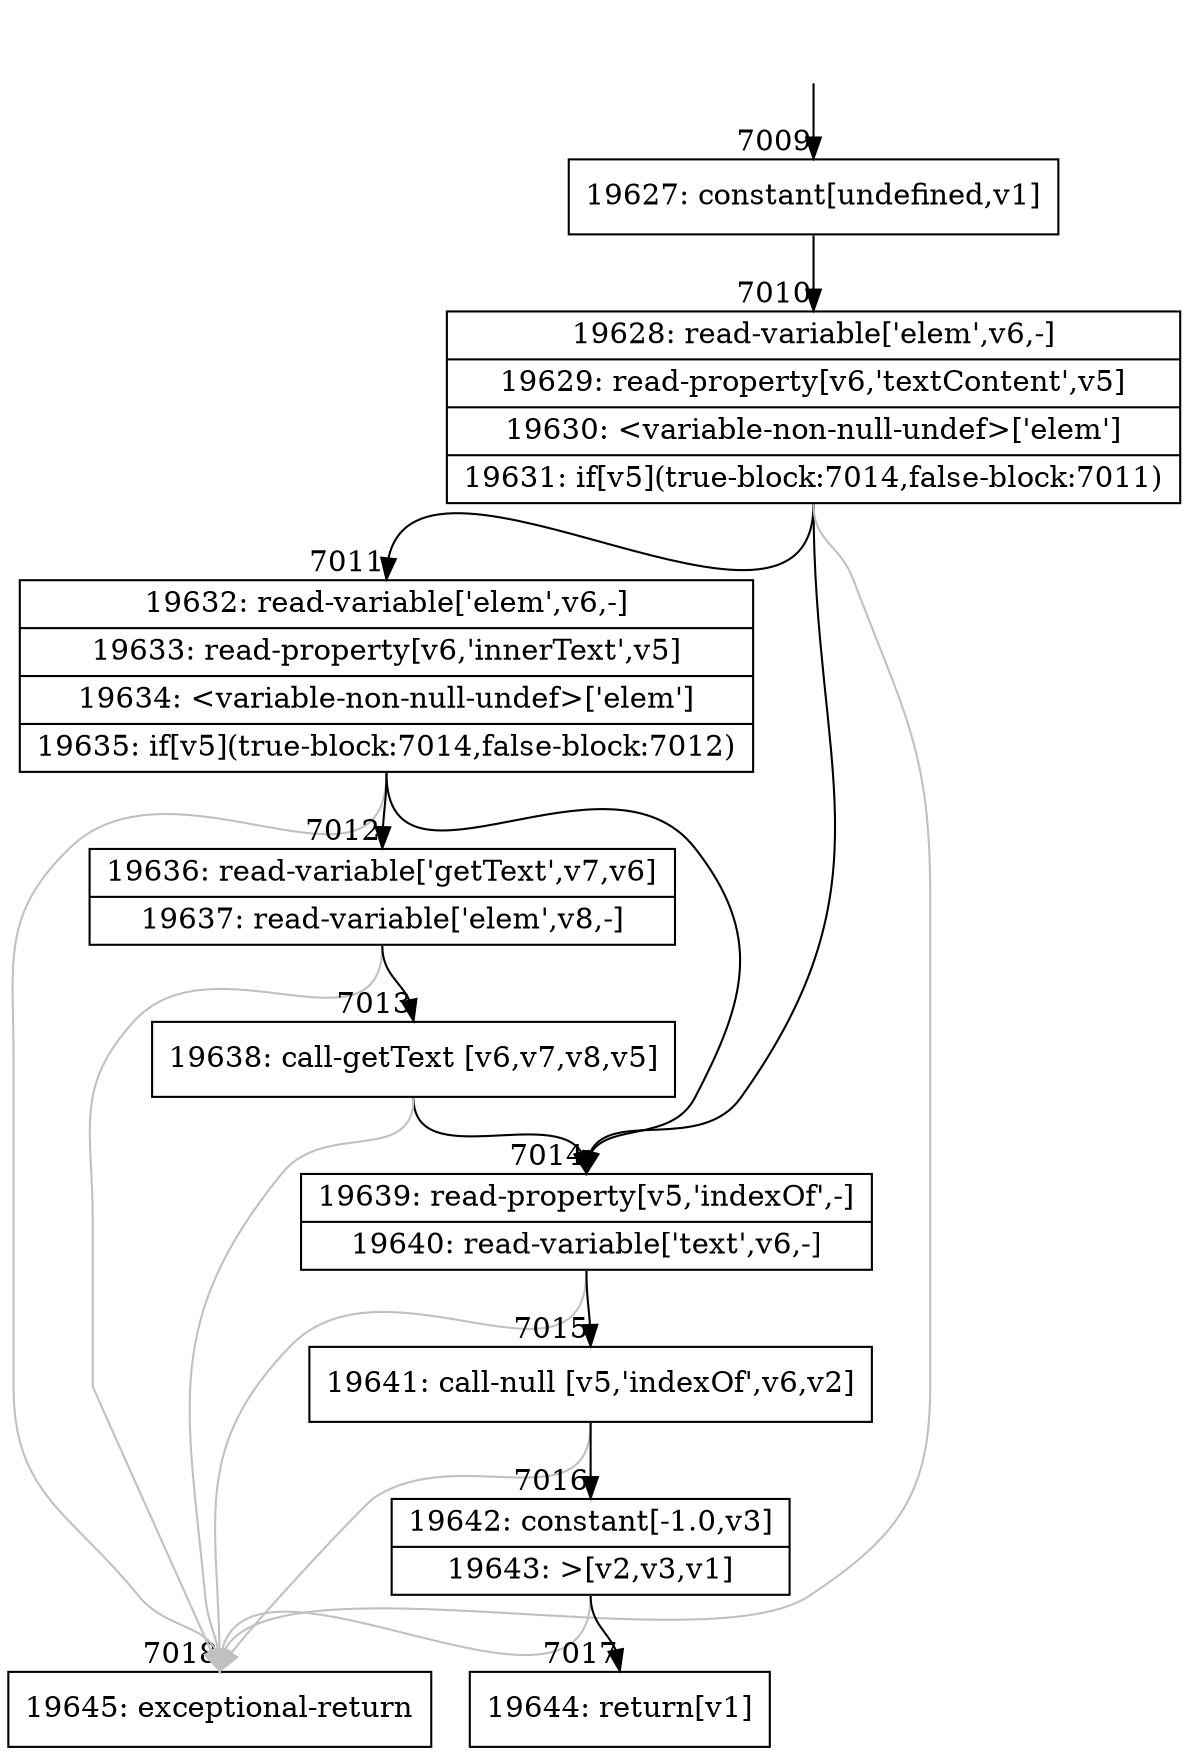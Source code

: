digraph {
rankdir="TD"
BB_entry537[shape=none,label=""];
BB_entry537 -> BB7009 [tailport=s, headport=n, headlabel="    7009"]
BB7009 [shape=record label="{19627: constant[undefined,v1]}" ] 
BB7009 -> BB7010 [tailport=s, headport=n, headlabel="      7010"]
BB7010 [shape=record label="{19628: read-variable['elem',v6,-]|19629: read-property[v6,'textContent',v5]|19630: \<variable-non-null-undef\>['elem']|19631: if[v5](true-block:7014,false-block:7011)}" ] 
BB7010 -> BB7014 [tailport=s, headport=n, headlabel="      7014"]
BB7010 -> BB7011 [tailport=s, headport=n, headlabel="      7011"]
BB7010 -> BB7018 [tailport=s, headport=n, color=gray, headlabel="      7018"]
BB7011 [shape=record label="{19632: read-variable['elem',v6,-]|19633: read-property[v6,'innerText',v5]|19634: \<variable-non-null-undef\>['elem']|19635: if[v5](true-block:7014,false-block:7012)}" ] 
BB7011 -> BB7014 [tailport=s, headport=n]
BB7011 -> BB7012 [tailport=s, headport=n, headlabel="      7012"]
BB7011 -> BB7018 [tailport=s, headport=n, color=gray]
BB7012 [shape=record label="{19636: read-variable['getText',v7,v6]|19637: read-variable['elem',v8,-]}" ] 
BB7012 -> BB7013 [tailport=s, headport=n, headlabel="      7013"]
BB7012 -> BB7018 [tailport=s, headport=n, color=gray]
BB7013 [shape=record label="{19638: call-getText [v6,v7,v8,v5]}" ] 
BB7013 -> BB7014 [tailport=s, headport=n]
BB7013 -> BB7018 [tailport=s, headport=n, color=gray]
BB7014 [shape=record label="{19639: read-property[v5,'indexOf',-]|19640: read-variable['text',v6,-]}" ] 
BB7014 -> BB7015 [tailport=s, headport=n, headlabel="      7015"]
BB7014 -> BB7018 [tailport=s, headport=n, color=gray]
BB7015 [shape=record label="{19641: call-null [v5,'indexOf',v6,v2]}" ] 
BB7015 -> BB7016 [tailport=s, headport=n, headlabel="      7016"]
BB7015 -> BB7018 [tailport=s, headport=n, color=gray]
BB7016 [shape=record label="{19642: constant[-1.0,v3]|19643: \>[v2,v3,v1]}" ] 
BB7016 -> BB7017 [tailport=s, headport=n, headlabel="      7017"]
BB7016 -> BB7018 [tailport=s, headport=n, color=gray]
BB7017 [shape=record label="{19644: return[v1]}" ] 
BB7018 [shape=record label="{19645: exceptional-return}" ] 
//#$~ 5551
}
